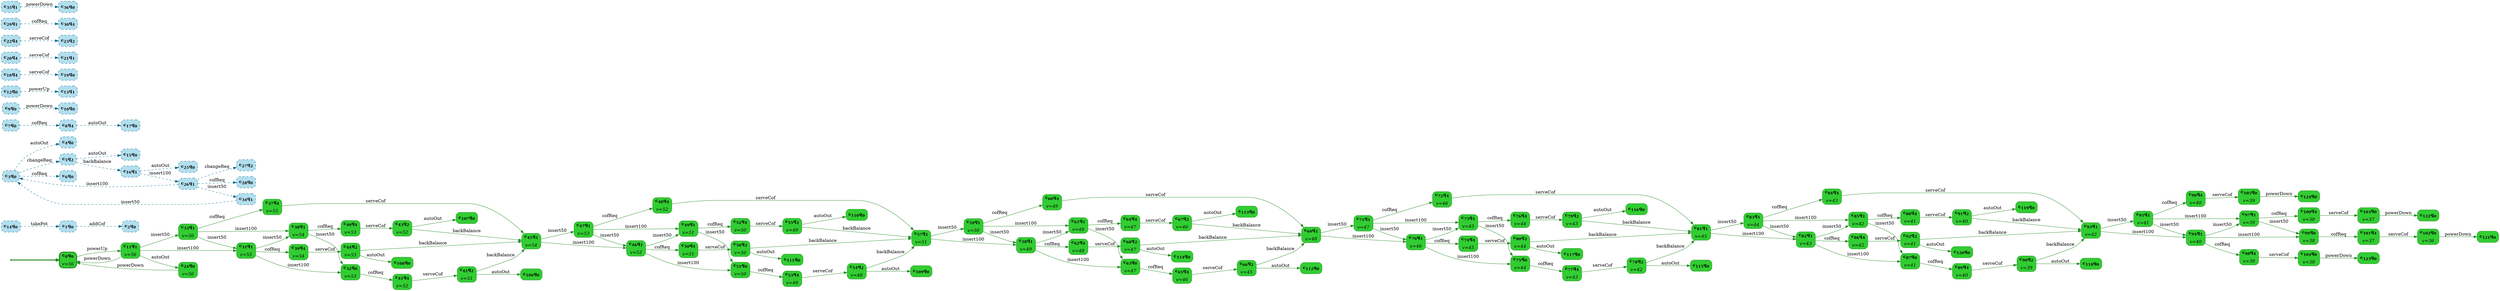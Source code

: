 digraph g {

	rankdir="LR"

	__invisible__[shape="point", color="forestgreen"]
	c0q0[label=<<b>c<sub>0</sub>q<sub>0</sub></b><br/><br/><i>v=56</i>>, shape="box", style="rounded, filled", fillcolor="limegreen", color="forestgreen", penwidth=3] // Initial
	c11q1[label=<<b>c<sub>11</sub>q<sub>1</sub></b><br/><br/><i>v=56</i>>, shape="box", style="rounded, filled", fillcolor="limegreen", color="forestgreen"]
	c24q0[label=<<b>c<sub>24</sub>q<sub>0</sub></b><br/><br/><i>v=56</i>>, shape="box", style="rounded, filled", fillcolor="limegreen", color="forestgreen"]
	c31q1[label=<<b>c<sub>31</sub>q<sub>1</sub></b><br/><br/><i>v=55</i>>, shape="box", style="rounded, filled", fillcolor="limegreen", color="forestgreen"]
	c32q0[label=<<b>c<sub>32</sub>q<sub>0</sub></b><br/><br/><i>v=53</i>>, shape="box", style="rounded, filled", fillcolor="limegreen", color="forestgreen"]
	c41q4[label=<<b>c<sub>41</sub>q<sub>4</sub></b><br/><br/><i>v=52</i>>, shape="box", style="rounded, filled", fillcolor="limegreen", color="forestgreen"]
	c42q2[label=<<b>c<sub>42</sub>q<sub>2</sub></b><br/><br/><i>v=51</i>>, shape="box", style="rounded, filled", fillcolor="limegreen", color="forestgreen"]
	c106q0[label=<<b>c<sub>106</sub>q<sub>0</sub></b>>, shape="box", style="rounded, filled", fillcolor="limegreen", color="forestgreen"]
	c45q1[label=<<b>c<sub>45</sub>q<sub>1</sub></b><br/><br/><i>v=54</i>>, shape="box", style="rounded, filled", fillcolor="limegreen", color="forestgreen"]
	c46q1[label=<<b>c<sub>46</sub>q<sub>1</sub></b><br/><br/><i>v=52</i>>, shape="box", style="rounded, filled", fillcolor="limegreen", color="forestgreen"]
	c50q4[label=<<b>c<sub>50</sub>q<sub>4</sub></b><br/><br/><i>v=51</i>>, shape="box", style="rounded, filled", fillcolor="limegreen", color="forestgreen"]
	c56q2[label=<<b>c<sub>56</sub>q<sub>2</sub></b><br/><br/><i>v=50</i>>, shape="box", style="rounded, filled", fillcolor="limegreen", color="forestgreen"]
	c111q0[label=<<b>c<sub>111</sub>q<sub>0</sub></b>>, shape="box", style="rounded, filled", fillcolor="limegreen", color="forestgreen"]
	c57q1[label=<<b>c<sub>57</sub>q<sub>1</sub></b><br/><br/><i>v=51</i>>, shape="box", style="rounded, filled", fillcolor="limegreen", color="forestgreen"]
	c58q1[label=<<b>c<sub>58</sub>q<sub>1</sub></b><br/><br/><i>v=49</i>>, shape="box", style="rounded, filled", fillcolor="limegreen", color="forestgreen"]
	c62q4[label=<<b>c<sub>62</sub>q<sub>4</sub></b><br/><br/><i>v=48</i>>, shape="box", style="rounded, filled", fillcolor="limegreen", color="forestgreen"]
	c68q2[label=<<b>c<sub>68</sub>q<sub>2</sub></b><br/><br/><i>v=47</i>>, shape="box", style="rounded, filled", fillcolor="limegreen", color="forestgreen"]
	c114q0[label=<<b>c<sub>114</sub>q<sub>0</sub></b>>, shape="box", style="rounded, filled", fillcolor="limegreen", color="forestgreen"]
	c69q1[label=<<b>c<sub>69</sub>q<sub>1</sub></b><br/><br/><i>v=48</i>>, shape="box", style="rounded, filled", fillcolor="limegreen", color="forestgreen"]
	c70q1[label=<<b>c<sub>70</sub>q<sub>1</sub></b><br/><br/><i>v=46</i>>, shape="box", style="rounded, filled", fillcolor="limegreen", color="forestgreen"]
	c74q4[label=<<b>c<sub>74</sub>q<sub>4</sub></b><br/><br/><i>v=45</i>>, shape="box", style="rounded, filled", fillcolor="limegreen", color="forestgreen"]
	c80q2[label=<<b>c<sub>80</sub>q<sub>2</sub></b><br/><br/><i>v=44</i>>, shape="box", style="rounded, filled", fillcolor="limegreen", color="forestgreen"]
	c117q0[label=<<b>c<sub>117</sub>q<sub>0</sub></b>>, shape="box", style="rounded, filled", fillcolor="limegreen", color="forestgreen"]
	c81q1[label=<<b>c<sub>81</sub>q<sub>1</sub></b><br/><br/><i>v=45</i>>, shape="box", style="rounded, filled", fillcolor="limegreen", color="forestgreen"]
	c82q1[label=<<b>c<sub>82</sub>q<sub>1</sub></b><br/><br/><i>v=43</i>>, shape="box", style="rounded, filled", fillcolor="limegreen", color="forestgreen"]
	c86q4[label=<<b>c<sub>86</sub>q<sub>4</sub></b><br/><br/><i>v=42</i>>, shape="box", style="rounded, filled", fillcolor="limegreen", color="forestgreen"]
	c92q2[label=<<b>c<sub>92</sub>q<sub>2</sub></b><br/><br/><i>v=41</i>>, shape="box", style="rounded, filled", fillcolor="limegreen", color="forestgreen"]
	c120q0[label=<<b>c<sub>120</sub>q<sub>0</sub></b>>, shape="box", style="rounded, filled", fillcolor="limegreen", color="forestgreen"]
	c93q1[label=<<b>c<sub>93</sub>q<sub>1</sub></b><br/><br/><i>v=42</i>>, shape="box", style="rounded, filled", fillcolor="limegreen", color="forestgreen"]
	c94q1[label=<<b>c<sub>94</sub>q<sub>1</sub></b><br/><br/><i>v=40</i>>, shape="box", style="rounded, filled", fillcolor="limegreen", color="forestgreen"]
	c98q4[label=<<b>c<sub>98</sub>q<sub>4</sub></b><br/><br/><i>v=39</i>>, shape="box", style="rounded, filled", fillcolor="limegreen", color="forestgreen"]
	c104q0[label=<<b>c<sub>104</sub>q<sub>0</sub></b><br/><br/><i>v=38</i>>, shape="box", style="rounded, filled", fillcolor="limegreen", color="forestgreen"]
	c123q0[label=<<b>c<sub>123</sub>q<sub>0</sub></b>>, shape="box", style="rounded, filled", fillcolor="limegreen", color="forestgreen"]
	c99q0[label=<<b>c<sub>99</sub>q<sub>0</sub></b><br/><br/><i>v=38</i>>, shape="box", style="rounded, filled", fillcolor="limegreen", color="forestgreen"]
	c101q4[label=<<b>c<sub>101</sub>q<sub>4</sub></b><br/><br/><i>v=37</i>>, shape="box", style="rounded, filled", fillcolor="limegreen", color="forestgreen"]
	c102q0[label=<<b>c<sub>102</sub>q<sub>0</sub></b><br/><br/><i>v=36</i>>, shape="box", style="rounded, filled", fillcolor="limegreen", color="forestgreen"]
	c121q0[label=<<b>c<sub>121</sub>q<sub>0</sub></b>>, shape="box", style="rounded, filled", fillcolor="limegreen", color="forestgreen"]
	c97q1[label=<<b>c<sub>97</sub>q<sub>1</sub></b><br/><br/><i>v=39</i>>, shape="box", style="rounded, filled", fillcolor="limegreen", color="forestgreen"]
	c100q4[label=<<b>c<sub>100</sub>q<sub>4</sub></b><br/><br/><i>v=38</i>>, shape="box", style="rounded, filled", fillcolor="limegreen", color="forestgreen"]
	c103q0[label=<<b>c<sub>103</sub>q<sub>0</sub></b><br/><br/><i>v=37</i>>, shape="box", style="rounded, filled", fillcolor="limegreen", color="forestgreen"]
	c122q0[label=<<b>c<sub>122</sub>q<sub>0</sub></b>>, shape="box", style="rounded, filled", fillcolor="limegreen", color="forestgreen"]
	c95q1[label=<<b>c<sub>95</sub>q<sub>1</sub></b><br/><br/><i>v=41</i>>, shape="box", style="rounded, filled", fillcolor="limegreen", color="forestgreen"]
	c96q4[label=<<b>c<sub>96</sub>q<sub>4</sub></b><br/><br/><i>v=40</i>>, shape="box", style="rounded, filled", fillcolor="limegreen", color="forestgreen"]
	c105q0[label=<<b>c<sub>105</sub>q<sub>0</sub></b><br/><br/><i>v=39</i>>, shape="box", style="rounded, filled", fillcolor="limegreen", color="forestgreen"]
	c124q0[label=<<b>c<sub>124</sub>q<sub>0</sub></b>>, shape="box", style="rounded, filled", fillcolor="limegreen", color="forestgreen"]
	c87q0[label=<<b>c<sub>87</sub>q<sub>0</sub></b><br/><br/><i>v=41</i>>, shape="box", style="rounded, filled", fillcolor="limegreen", color="forestgreen"]
	c89q4[label=<<b>c<sub>89</sub>q<sub>4</sub></b><br/><br/><i>v=40</i>>, shape="box", style="rounded, filled", fillcolor="limegreen", color="forestgreen"]
	c90q2[label=<<b>c<sub>90</sub>q<sub>2</sub></b><br/><br/><i>v=39</i>>, shape="box", style="rounded, filled", fillcolor="limegreen", color="forestgreen"]
	c118q0[label=<<b>c<sub>118</sub>q<sub>0</sub></b>>, shape="box", style="rounded, filled", fillcolor="limegreen", color="forestgreen"]
	c85q1[label=<<b>c<sub>85</sub>q<sub>1</sub></b><br/><br/><i>v=42</i>>, shape="box", style="rounded, filled", fillcolor="limegreen", color="forestgreen"]
	c88q4[label=<<b>c<sub>88</sub>q<sub>4</sub></b><br/><br/><i>v=41</i>>, shape="box", style="rounded, filled", fillcolor="limegreen", color="forestgreen"]
	c91q2[label=<<b>c<sub>91</sub>q<sub>2</sub></b><br/><br/><i>v=40</i>>, shape="box", style="rounded, filled", fillcolor="limegreen", color="forestgreen"]
	c119q0[label=<<b>c<sub>119</sub>q<sub>0</sub></b>>, shape="box", style="rounded, filled", fillcolor="limegreen", color="forestgreen"]
	c83q1[label=<<b>c<sub>83</sub>q<sub>1</sub></b><br/><br/><i>v=44</i>>, shape="box", style="rounded, filled", fillcolor="limegreen", color="forestgreen"]
	c84q4[label=<<b>c<sub>84</sub>q<sub>4</sub></b><br/><br/><i>v=43</i>>, shape="box", style="rounded, filled", fillcolor="limegreen", color="forestgreen"]
	c75q0[label=<<b>c<sub>75</sub>q<sub>0</sub></b><br/><br/><i>v=44</i>>, shape="box", style="rounded, filled", fillcolor="limegreen", color="forestgreen"]
	c77q4[label=<<b>c<sub>77</sub>q<sub>4</sub></b><br/><br/><i>v=43</i>>, shape="box", style="rounded, filled", fillcolor="limegreen", color="forestgreen"]
	c78q2[label=<<b>c<sub>78</sub>q<sub>2</sub></b><br/><br/><i>v=42</i>>, shape="box", style="rounded, filled", fillcolor="limegreen", color="forestgreen"]
	c115q0[label=<<b>c<sub>115</sub>q<sub>0</sub></b>>, shape="box", style="rounded, filled", fillcolor="limegreen", color="forestgreen"]
	c73q1[label=<<b>c<sub>73</sub>q<sub>1</sub></b><br/><br/><i>v=45</i>>, shape="box", style="rounded, filled", fillcolor="limegreen", color="forestgreen"]
	c76q4[label=<<b>c<sub>76</sub>q<sub>4</sub></b><br/><br/><i>v=44</i>>, shape="box", style="rounded, filled", fillcolor="limegreen", color="forestgreen"]
	c79q2[label=<<b>c<sub>79</sub>q<sub>2</sub></b><br/><br/><i>v=43</i>>, shape="box", style="rounded, filled", fillcolor="limegreen", color="forestgreen"]
	c116q0[label=<<b>c<sub>116</sub>q<sub>0</sub></b>>, shape="box", style="rounded, filled", fillcolor="limegreen", color="forestgreen"]
	c71q1[label=<<b>c<sub>71</sub>q<sub>1</sub></b><br/><br/><i>v=47</i>>, shape="box", style="rounded, filled", fillcolor="limegreen", color="forestgreen"]
	c72q4[label=<<b>c<sub>72</sub>q<sub>4</sub></b><br/><br/><i>v=46</i>>, shape="box", style="rounded, filled", fillcolor="limegreen", color="forestgreen"]
	c63q0[label=<<b>c<sub>63</sub>q<sub>0</sub></b><br/><br/><i>v=47</i>>, shape="box", style="rounded, filled", fillcolor="limegreen", color="forestgreen"]
	c65q4[label=<<b>c<sub>65</sub>q<sub>4</sub></b><br/><br/><i>v=46</i>>, shape="box", style="rounded, filled", fillcolor="limegreen", color="forestgreen"]
	c66q2[label=<<b>c<sub>66</sub>q<sub>2</sub></b><br/><br/><i>v=45</i>>, shape="box", style="rounded, filled", fillcolor="limegreen", color="forestgreen"]
	c112q0[label=<<b>c<sub>112</sub>q<sub>0</sub></b>>, shape="box", style="rounded, filled", fillcolor="limegreen", color="forestgreen"]
	c61q1[label=<<b>c<sub>61</sub>q<sub>1</sub></b><br/><br/><i>v=48</i>>, shape="box", style="rounded, filled", fillcolor="limegreen", color="forestgreen"]
	c64q4[label=<<b>c<sub>64</sub>q<sub>4</sub></b><br/><br/><i>v=47</i>>, shape="box", style="rounded, filled", fillcolor="limegreen", color="forestgreen"]
	c67q2[label=<<b>c<sub>67</sub>q<sub>2</sub></b><br/><br/><i>v=46</i>>, shape="box", style="rounded, filled", fillcolor="limegreen", color="forestgreen"]
	c113q0[label=<<b>c<sub>113</sub>q<sub>0</sub></b>>, shape="box", style="rounded, filled", fillcolor="limegreen", color="forestgreen"]
	c59q1[label=<<b>c<sub>59</sub>q<sub>1</sub></b><br/><br/><i>v=50</i>>, shape="box", style="rounded, filled", fillcolor="limegreen", color="forestgreen"]
	c60q4[label=<<b>c<sub>60</sub>q<sub>4</sub></b><br/><br/><i>v=49</i>>, shape="box", style="rounded, filled", fillcolor="limegreen", color="forestgreen"]
	c51q0[label=<<b>c<sub>51</sub>q<sub>0</sub></b><br/><br/><i>v=50</i>>, shape="box", style="rounded, filled", fillcolor="limegreen", color="forestgreen"]
	c53q4[label=<<b>c<sub>53</sub>q<sub>4</sub></b><br/><br/><i>v=49</i>>, shape="box", style="rounded, filled", fillcolor="limegreen", color="forestgreen"]
	c54q2[label=<<b>c<sub>54</sub>q<sub>2</sub></b><br/><br/><i>v=48</i>>, shape="box", style="rounded, filled", fillcolor="limegreen", color="forestgreen"]
	c109q0[label=<<b>c<sub>109</sub>q<sub>0</sub></b>>, shape="box", style="rounded, filled", fillcolor="limegreen", color="forestgreen"]
	c49q1[label=<<b>c<sub>49</sub>q<sub>1</sub></b><br/><br/><i>v=51</i>>, shape="box", style="rounded, filled", fillcolor="limegreen", color="forestgreen"]
	c52q4[label=<<b>c<sub>52</sub>q<sub>4</sub></b><br/><br/><i>v=50</i>>, shape="box", style="rounded, filled", fillcolor="limegreen", color="forestgreen"]
	c55q2[label=<<b>c<sub>55</sub>q<sub>2</sub></b><br/><br/><i>v=49</i>>, shape="box", style="rounded, filled", fillcolor="limegreen", color="forestgreen"]
	c110q0[label=<<b>c<sub>110</sub>q<sub>0</sub></b>>, shape="box", style="rounded, filled", fillcolor="limegreen", color="forestgreen"]
	c47q1[label=<<b>c<sub>47</sub>q<sub>1</sub></b><br/><br/><i>v=53</i>>, shape="box", style="rounded, filled", fillcolor="limegreen", color="forestgreen"]
	c48q4[label=<<b>c<sub>48</sub>q<sub>4</sub></b><br/><br/><i>v=52</i>>, shape="box", style="rounded, filled", fillcolor="limegreen", color="forestgreen"]
	c39q4[label=<<b>c<sub>39</sub>q<sub>4</sub></b><br/><br/><i>v=54</i>>, shape="box", style="rounded, filled", fillcolor="limegreen", color="forestgreen"]
	c44q2[label=<<b>c<sub>44</sub>q<sub>2</sub></b><br/><br/><i>v=53</i>>, shape="box", style="rounded, filled", fillcolor="limegreen", color="forestgreen"]
	c108q0[label=<<b>c<sub>108</sub>q<sub>0</sub></b>>, shape="box", style="rounded, filled", fillcolor="limegreen", color="forestgreen"]
	c38q1[label=<<b>c<sub>38</sub>q<sub>1</sub></b><br/><br/><i>v=54</i>>, shape="box", style="rounded, filled", fillcolor="limegreen", color="forestgreen"]
	c40q4[label=<<b>c<sub>40</sub>q<sub>4</sub></b><br/><br/><i>v=53</i>>, shape="box", style="rounded, filled", fillcolor="limegreen", color="forestgreen"]
	c43q2[label=<<b>c<sub>43</sub>q<sub>2</sub></b><br/><br/><i>v=52</i>>, shape="box", style="rounded, filled", fillcolor="limegreen", color="forestgreen"]
	c107q0[label=<<b>c<sub>107</sub>q<sub>0</sub></b>>, shape="box", style="rounded, filled", fillcolor="limegreen", color="forestgreen"]
	c33q1[label=<<b>c<sub>33</sub>q<sub>1</sub></b><br/><br/><i>v=56</i>>, shape="box", style="rounded, filled", fillcolor="limegreen", color="forestgreen"]
	c37q4[label=<<b>c<sub>37</sub>q<sub>4</sub></b><br/><br/><i>v=55</i>>, shape="box", style="rounded, filled", fillcolor="limegreen", color="forestgreen"]
	c1q0[label=<<b>c<sub>1</sub>q<sub>0</sub></b>>, shape="box", style="rounded, filled, dashed", fillcolor="lightblue2", color="deepskyblue4"]
	c2q0[label=<<b>c<sub>2</sub>q<sub>0</sub></b>>, shape="box", style="rounded, filled, dashed", fillcolor="lightblue2", color="deepskyblue4"]
	c3q0[label=<<b>c<sub>3</sub>q<sub>0</sub></b>>, shape="box", style="rounded, filled, dashed", fillcolor="lightblue2", color="deepskyblue4"]
	c4q0[label=<<b>c<sub>4</sub>q<sub>0</sub></b>>, shape="box", style="rounded, filled, dashed", fillcolor="lightblue2", color="deepskyblue4"]
	c5q2[label=<<b>c<sub>5</sub>q<sub>2</sub></b>>, shape="box", style="rounded, filled, dashed", fillcolor="lightblue2", color="deepskyblue4"]
	c6q0[label=<<b>c<sub>6</sub>q<sub>0</sub></b>>, shape="box", style="rounded, filled, dashed", fillcolor="lightblue2", color="deepskyblue4"]
	c7q0[label=<<b>c<sub>7</sub>q<sub>0</sub></b>>, shape="box", style="rounded, filled, dashed", fillcolor="lightblue2", color="deepskyblue4"]
	c8q4[label=<<b>c<sub>8</sub>q<sub>4</sub></b>>, shape="box", style="rounded, filled, dashed", fillcolor="lightblue2", color="deepskyblue4"]
	c9q0[label=<<b>c<sub>9</sub>q<sub>0</sub></b>>, shape="box", style="rounded, filled, dashed", fillcolor="lightblue2", color="deepskyblue4"]
	c10q0[label=<<b>c<sub>10</sub>q<sub>0</sub></b>>, shape="box", style="rounded, filled, dashed", fillcolor="lightblue2", color="deepskyblue4"]
	c12q0[label=<<b>c<sub>12</sub>q<sub>0</sub></b>>, shape="box", style="rounded, filled, dashed", fillcolor="lightblue2", color="deepskyblue4"]
	c13q1[label=<<b>c<sub>13</sub>q<sub>1</sub></b>>, shape="box", style="rounded, filled, dashed", fillcolor="lightblue2", color="deepskyblue4"]
	c14q0[label=<<b>c<sub>14</sub>q<sub>0</sub></b>>, shape="box", style="rounded, filled, dashed", fillcolor="lightblue2", color="deepskyblue4"]
	c15q0[label=<<b>c<sub>15</sub>q<sub>0</sub></b>>, shape="box", style="rounded, filled, dashed", fillcolor="lightblue2", color="deepskyblue4"]
	c16q1[label=<<b>c<sub>16</sub>q<sub>1</sub></b>>, shape="box", style="rounded, filled, dashed", fillcolor="lightblue2", color="deepskyblue4"]
	c17q0[label=<<b>c<sub>17</sub>q<sub>0</sub></b>>, shape="box", style="rounded, filled, dashed", fillcolor="lightblue2", color="deepskyblue4"]
	c18q4[label=<<b>c<sub>18</sub>q<sub>4</sub></b>>, shape="box", style="rounded, filled, dashed", fillcolor="lightblue2", color="deepskyblue4"]
	c19q0[label=<<b>c<sub>19</sub>q<sub>0</sub></b>>, shape="box", style="rounded, filled, dashed", fillcolor="lightblue2", color="deepskyblue4"]
	c20q4[label=<<b>c<sub>20</sub>q<sub>4</sub></b>>, shape="box", style="rounded, filled, dashed", fillcolor="lightblue2", color="deepskyblue4"]
	c21q1[label=<<b>c<sub>21</sub>q<sub>1</sub></b>>, shape="box", style="rounded, filled, dashed", fillcolor="lightblue2", color="deepskyblue4"]
	c22q4[label=<<b>c<sub>22</sub>q<sub>4</sub></b>>, shape="box", style="rounded, filled, dashed", fillcolor="lightblue2", color="deepskyblue4"]
	c23q2[label=<<b>c<sub>23</sub>q<sub>2</sub></b>>, shape="box", style="rounded, filled, dashed", fillcolor="lightblue2", color="deepskyblue4"]
	c25q0[label=<<b>c<sub>25</sub>q<sub>0</sub></b>>, shape="box", style="rounded, filled, dashed", fillcolor="lightblue2", color="deepskyblue4"]
	c26q1[label=<<b>c<sub>26</sub>q<sub>1</sub></b>>, shape="box", style="rounded, filled, dashed", fillcolor="lightblue2", color="deepskyblue4"]
	c27q2[label=<<b>c<sub>27</sub>q<sub>2</sub></b>>, shape="box", style="rounded, filled, dashed", fillcolor="lightblue2", color="deepskyblue4"]
	c28q0[label=<<b>c<sub>28</sub>q<sub>0</sub></b>>, shape="box", style="rounded, filled, dashed", fillcolor="lightblue2", color="deepskyblue4"]
	c29q1[label=<<b>c<sub>29</sub>q<sub>1</sub></b>>, shape="box", style="rounded, filled, dashed", fillcolor="lightblue2", color="deepskyblue4"]
	c30q4[label=<<b>c<sub>30</sub>q<sub>4</sub></b>>, shape="box", style="rounded, filled, dashed", fillcolor="lightblue2", color="deepskyblue4"]
	c34q1[label=<<b>c<sub>34</sub>q<sub>1</sub></b>>, shape="box", style="rounded, filled, dashed", fillcolor="lightblue2", color="deepskyblue4"]
	c35q1[label=<<b>c<sub>35</sub>q<sub>1</sub></b>>, shape="box", style="rounded, filled, dashed", fillcolor="lightblue2", color="deepskyblue4"]
	c36q0[label=<<b>c<sub>36</sub>q<sub>0</sub></b>>, shape="box", style="rounded, filled, dashed", fillcolor="lightblue2", color="deepskyblue4"]

	__invisible__ -> c0q0[penwidth=3, color="forestgreen"]
	c0q0 -> c11q1[label=<powerUp>, color="forestgreen"]
	c11q1 -> c24q0[label=<autoOut>, color="forestgreen"]
	c24q0 -> c0q0[label=<powerDown>, color="forestgreen"]
	c11q1 -> c31q1[label=<insert100>, color="forestgreen"]
	c31q1 -> c32q0[label=<insert100>, color="forestgreen"]
	c32q0 -> c41q4[label=<cofReq>, color="forestgreen"]
	c41q4 -> c42q2[label=<serveCof>, color="forestgreen"]
	c42q2 -> c106q0[label=<autoOut>, color="forestgreen"]
	c42q2 -> c45q1[label=<backBalance>, color="forestgreen"]
	c45q1 -> c46q1[label=<insert100>, color="forestgreen"]
	c46q1 -> c50q4[label=<cofReq>, color="forestgreen"]
	c50q4 -> c56q2[label=<serveCof>, color="forestgreen"]
	c56q2 -> c111q0[label=<autoOut>, color="forestgreen"]
	c56q2 -> c57q1[label=<backBalance>, color="forestgreen"]
	c57q1 -> c58q1[label=<insert100>, color="forestgreen"]
	c58q1 -> c62q4[label=<cofReq>, color="forestgreen"]
	c62q4 -> c68q2[label=<serveCof>, color="forestgreen"]
	c68q2 -> c114q0[label=<autoOut>, color="forestgreen"]
	c68q2 -> c69q1[label=<backBalance>, color="forestgreen"]
	c69q1 -> c70q1[label=<insert100>, color="forestgreen"]
	c70q1 -> c74q4[label=<cofReq>, color="forestgreen"]
	c74q4 -> c80q2[label=<serveCof>, color="forestgreen"]
	c80q2 -> c117q0[label=<autoOut>, color="forestgreen"]
	c80q2 -> c81q1[label=<backBalance>, color="forestgreen"]
	c81q1 -> c82q1[label=<insert100>, color="forestgreen"]
	c82q1 -> c86q4[label=<cofReq>, color="forestgreen"]
	c86q4 -> c92q2[label=<serveCof>, color="forestgreen"]
	c92q2 -> c120q0[label=<autoOut>, color="forestgreen"]
	c92q2 -> c93q1[label=<backBalance>, color="forestgreen"]
	c93q1 -> c94q1[label=<insert100>, color="forestgreen"]
	c94q1 -> c98q4[label=<cofReq>, color="forestgreen"]
	c98q4 -> c104q0[label=<serveCof>, color="forestgreen"]
	c104q0 -> c123q0[label=<powerDown>, color="forestgreen"]
	c94q1 -> c99q0[label=<insert100>, color="forestgreen"]
	c99q0 -> c101q4[label=<cofReq>, color="forestgreen"]
	c101q4 -> c102q0[label=<serveCof>, color="forestgreen"]
	c102q0 -> c121q0[label=<powerDown>, color="forestgreen"]
	c94q1 -> c97q1[label=<insert50>, color="forestgreen"]
	c97q1 -> c100q4[label=<cofReq>, color="forestgreen"]
	c100q4 -> c103q0[label=<serveCof>, color="forestgreen"]
	c103q0 -> c122q0[label=<powerDown>, color="forestgreen"]
	c97q1 -> c99q0[label=<insert50>, color="forestgreen"]
	c93q1 -> c95q1[label=<insert50>, color="forestgreen"]
	c95q1 -> c96q4[label=<cofReq>, color="forestgreen"]
	c96q4 -> c105q0[label=<serveCof>, color="forestgreen"]
	c105q0 -> c124q0[label=<powerDown>, color="forestgreen"]
	c95q1 -> c97q1[label=<insert100>, color="forestgreen"]
	c95q1 -> c94q1[label=<insert50>, color="forestgreen"]
	c82q1 -> c87q0[label=<insert100>, color="forestgreen"]
	c87q0 -> c89q4[label=<cofReq>, color="forestgreen"]
	c89q4 -> c90q2[label=<serveCof>, color="forestgreen"]
	c90q2 -> c118q0[label=<autoOut>, color="forestgreen"]
	c90q2 -> c93q1[label=<backBalance>, color="forestgreen"]
	c82q1 -> c85q1[label=<insert50>, color="forestgreen"]
	c85q1 -> c88q4[label=<cofReq>, color="forestgreen"]
	c88q4 -> c91q2[label=<serveCof>, color="forestgreen"]
	c91q2 -> c119q0[label=<autoOut>, color="forestgreen"]
	c91q2 -> c93q1[label=<backBalance>, color="forestgreen"]
	c85q1 -> c87q0[label=<insert50>, color="forestgreen"]
	c81q1 -> c83q1[label=<insert50>, color="forestgreen"]
	c83q1 -> c84q4[label=<cofReq>, color="forestgreen"]
	c84q4 -> c93q1[label=<serveCof>, color="forestgreen"]
	c83q1 -> c85q1[label=<insert100>, color="forestgreen"]
	c83q1 -> c82q1[label=<insert50>, color="forestgreen"]
	c70q1 -> c75q0[label=<insert100>, color="forestgreen"]
	c75q0 -> c77q4[label=<cofReq>, color="forestgreen"]
	c77q4 -> c78q2[label=<serveCof>, color="forestgreen"]
	c78q2 -> c115q0[label=<autoOut>, color="forestgreen"]
	c78q2 -> c81q1[label=<backBalance>, color="forestgreen"]
	c70q1 -> c73q1[label=<insert50>, color="forestgreen"]
	c73q1 -> c76q4[label=<cofReq>, color="forestgreen"]
	c76q4 -> c79q2[label=<serveCof>, color="forestgreen"]
	c79q2 -> c116q0[label=<autoOut>, color="forestgreen"]
	c79q2 -> c81q1[label=<backBalance>, color="forestgreen"]
	c73q1 -> c75q0[label=<insert50>, color="forestgreen"]
	c69q1 -> c71q1[label=<insert50>, color="forestgreen"]
	c71q1 -> c72q4[label=<cofReq>, color="forestgreen"]
	c72q4 -> c81q1[label=<serveCof>, color="forestgreen"]
	c71q1 -> c73q1[label=<insert100>, color="forestgreen"]
	c71q1 -> c70q1[label=<insert50>, color="forestgreen"]
	c58q1 -> c63q0[label=<insert100>, color="forestgreen"]
	c63q0 -> c65q4[label=<cofReq>, color="forestgreen"]
	c65q4 -> c66q2[label=<serveCof>, color="forestgreen"]
	c66q2 -> c112q0[label=<autoOut>, color="forestgreen"]
	c66q2 -> c69q1[label=<backBalance>, color="forestgreen"]
	c58q1 -> c61q1[label=<insert50>, color="forestgreen"]
	c61q1 -> c64q4[label=<cofReq>, color="forestgreen"]
	c64q4 -> c67q2[label=<serveCof>, color="forestgreen"]
	c67q2 -> c113q0[label=<autoOut>, color="forestgreen"]
	c67q2 -> c69q1[label=<backBalance>, color="forestgreen"]
	c61q1 -> c63q0[label=<insert50>, color="forestgreen"]
	c57q1 -> c59q1[label=<insert50>, color="forestgreen"]
	c59q1 -> c60q4[label=<cofReq>, color="forestgreen"]
	c60q4 -> c69q1[label=<serveCof>, color="forestgreen"]
	c59q1 -> c61q1[label=<insert100>, color="forestgreen"]
	c59q1 -> c58q1[label=<insert50>, color="forestgreen"]
	c46q1 -> c51q0[label=<insert100>, color="forestgreen"]
	c51q0 -> c53q4[label=<cofReq>, color="forestgreen"]
	c53q4 -> c54q2[label=<serveCof>, color="forestgreen"]
	c54q2 -> c109q0[label=<autoOut>, color="forestgreen"]
	c54q2 -> c57q1[label=<backBalance>, color="forestgreen"]
	c46q1 -> c49q1[label=<insert50>, color="forestgreen"]
	c49q1 -> c52q4[label=<cofReq>, color="forestgreen"]
	c52q4 -> c55q2[label=<serveCof>, color="forestgreen"]
	c55q2 -> c110q0[label=<autoOut>, color="forestgreen"]
	c55q2 -> c57q1[label=<backBalance>, color="forestgreen"]
	c49q1 -> c51q0[label=<insert50>, color="forestgreen"]
	c45q1 -> c47q1[label=<insert50>, color="forestgreen"]
	c47q1 -> c48q4[label=<cofReq>, color="forestgreen"]
	c48q4 -> c57q1[label=<serveCof>, color="forestgreen"]
	c47q1 -> c49q1[label=<insert100>, color="forestgreen"]
	c47q1 -> c46q1[label=<insert50>, color="forestgreen"]
	c31q1 -> c39q4[label=<cofReq>, color="forestgreen"]
	c39q4 -> c44q2[label=<serveCof>, color="forestgreen"]
	c44q2 -> c108q0[label=<autoOut>, color="forestgreen"]
	c44q2 -> c45q1[label=<backBalance>, color="forestgreen"]
	c31q1 -> c38q1[label=<insert50>, color="forestgreen"]
	c38q1 -> c40q4[label=<cofReq>, color="forestgreen"]
	c40q4 -> c43q2[label=<serveCof>, color="forestgreen"]
	c43q2 -> c107q0[label=<autoOut>, color="forestgreen"]
	c43q2 -> c45q1[label=<backBalance>, color="forestgreen"]
	c38q1 -> c32q0[label=<insert50>, color="forestgreen"]
	c11q1 -> c33q1[label=<insert50>, color="forestgreen"]
	c33q1 -> c37q4[label=<cofReq>, color="forestgreen"]
	c37q4 -> c45q1[label=<serveCof>, color="forestgreen"]
	c33q1 -> c38q1[label=<insert100>, color="forestgreen"]
	c33q1 -> c31q1[label=<insert50>, color="forestgreen"]
	c11q1 -> c0q0[label=<powerDown>, color="forestgreen"]
	c1q0 -> c2q0[label=<addCof>, color="deepskyblue4", style="dashed"]
	c3q0 -> c4q0[label=<autoOut>, color="deepskyblue4", style="dashed"]
	c3q0 -> c5q2[label=<changeReq>, color="deepskyblue4", style="dashed"]
	c3q0 -> c6q0[label=<cofReq>, color="deepskyblue4", style="dashed"]
	c7q0 -> c8q4[label=<cofReq>, color="deepskyblue4", style="dashed"]
	c9q0 -> c10q0[label=<powerDown>, color="deepskyblue4", style="dashed"]
	c12q0 -> c13q1[label=<powerUp>, color="deepskyblue4", style="dashed"]
	c14q0 -> c1q0[label=<takePot>, color="deepskyblue4", style="dashed"]
	c5q2 -> c15q0[label=<autoOut>, color="deepskyblue4", style="dashed"]
	c5q2 -> c16q1[label=<backBalance>, color="deepskyblue4", style="dashed"]
	c8q4 -> c17q0[label=<autoOut>, color="deepskyblue4", style="dashed"]
	c18q4 -> c19q0[label=<serveCof>, color="deepskyblue4", style="dashed"]
	c20q4 -> c21q1[label=<serveCof>, color="deepskyblue4", style="dashed"]
	c22q4 -> c23q2[label=<serveCof>, color="deepskyblue4", style="dashed"]
	c16q1 -> c25q0[label=<autoOut>, color="deepskyblue4", style="dashed"]
	c26q1 -> c27q2[label=<changeReq>, color="deepskyblue4", style="dashed"]
	c26q1 -> c28q0[label=<cofReq>, color="deepskyblue4", style="dashed"]
	c29q1 -> c30q4[label=<cofReq>, color="deepskyblue4", style="dashed"]
	c16q1 -> c26q1[label=<insert100>, color="deepskyblue4", style="dashed"]
	c26q1 -> c3q0[label=<insert100>, color="deepskyblue4", style="dashed"]
	c26q1 -> c34q1[label=<insert50>, color="deepskyblue4", style="dashed"]
	c34q1 -> c3q0[label=<insert50>, color="deepskyblue4", style="dashed"]
	c35q1 -> c36q0[label=<powerDown>, color="deepskyblue4", style="dashed"]

}
